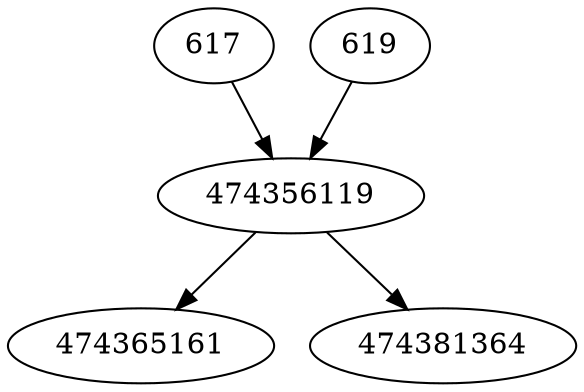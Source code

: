 strict digraph  {
617;
474365161;
619;
474381364;
474356119;
617 -> 474356119;
619 -> 474356119;
474356119 -> 474365161;
474356119 -> 474381364;
}
